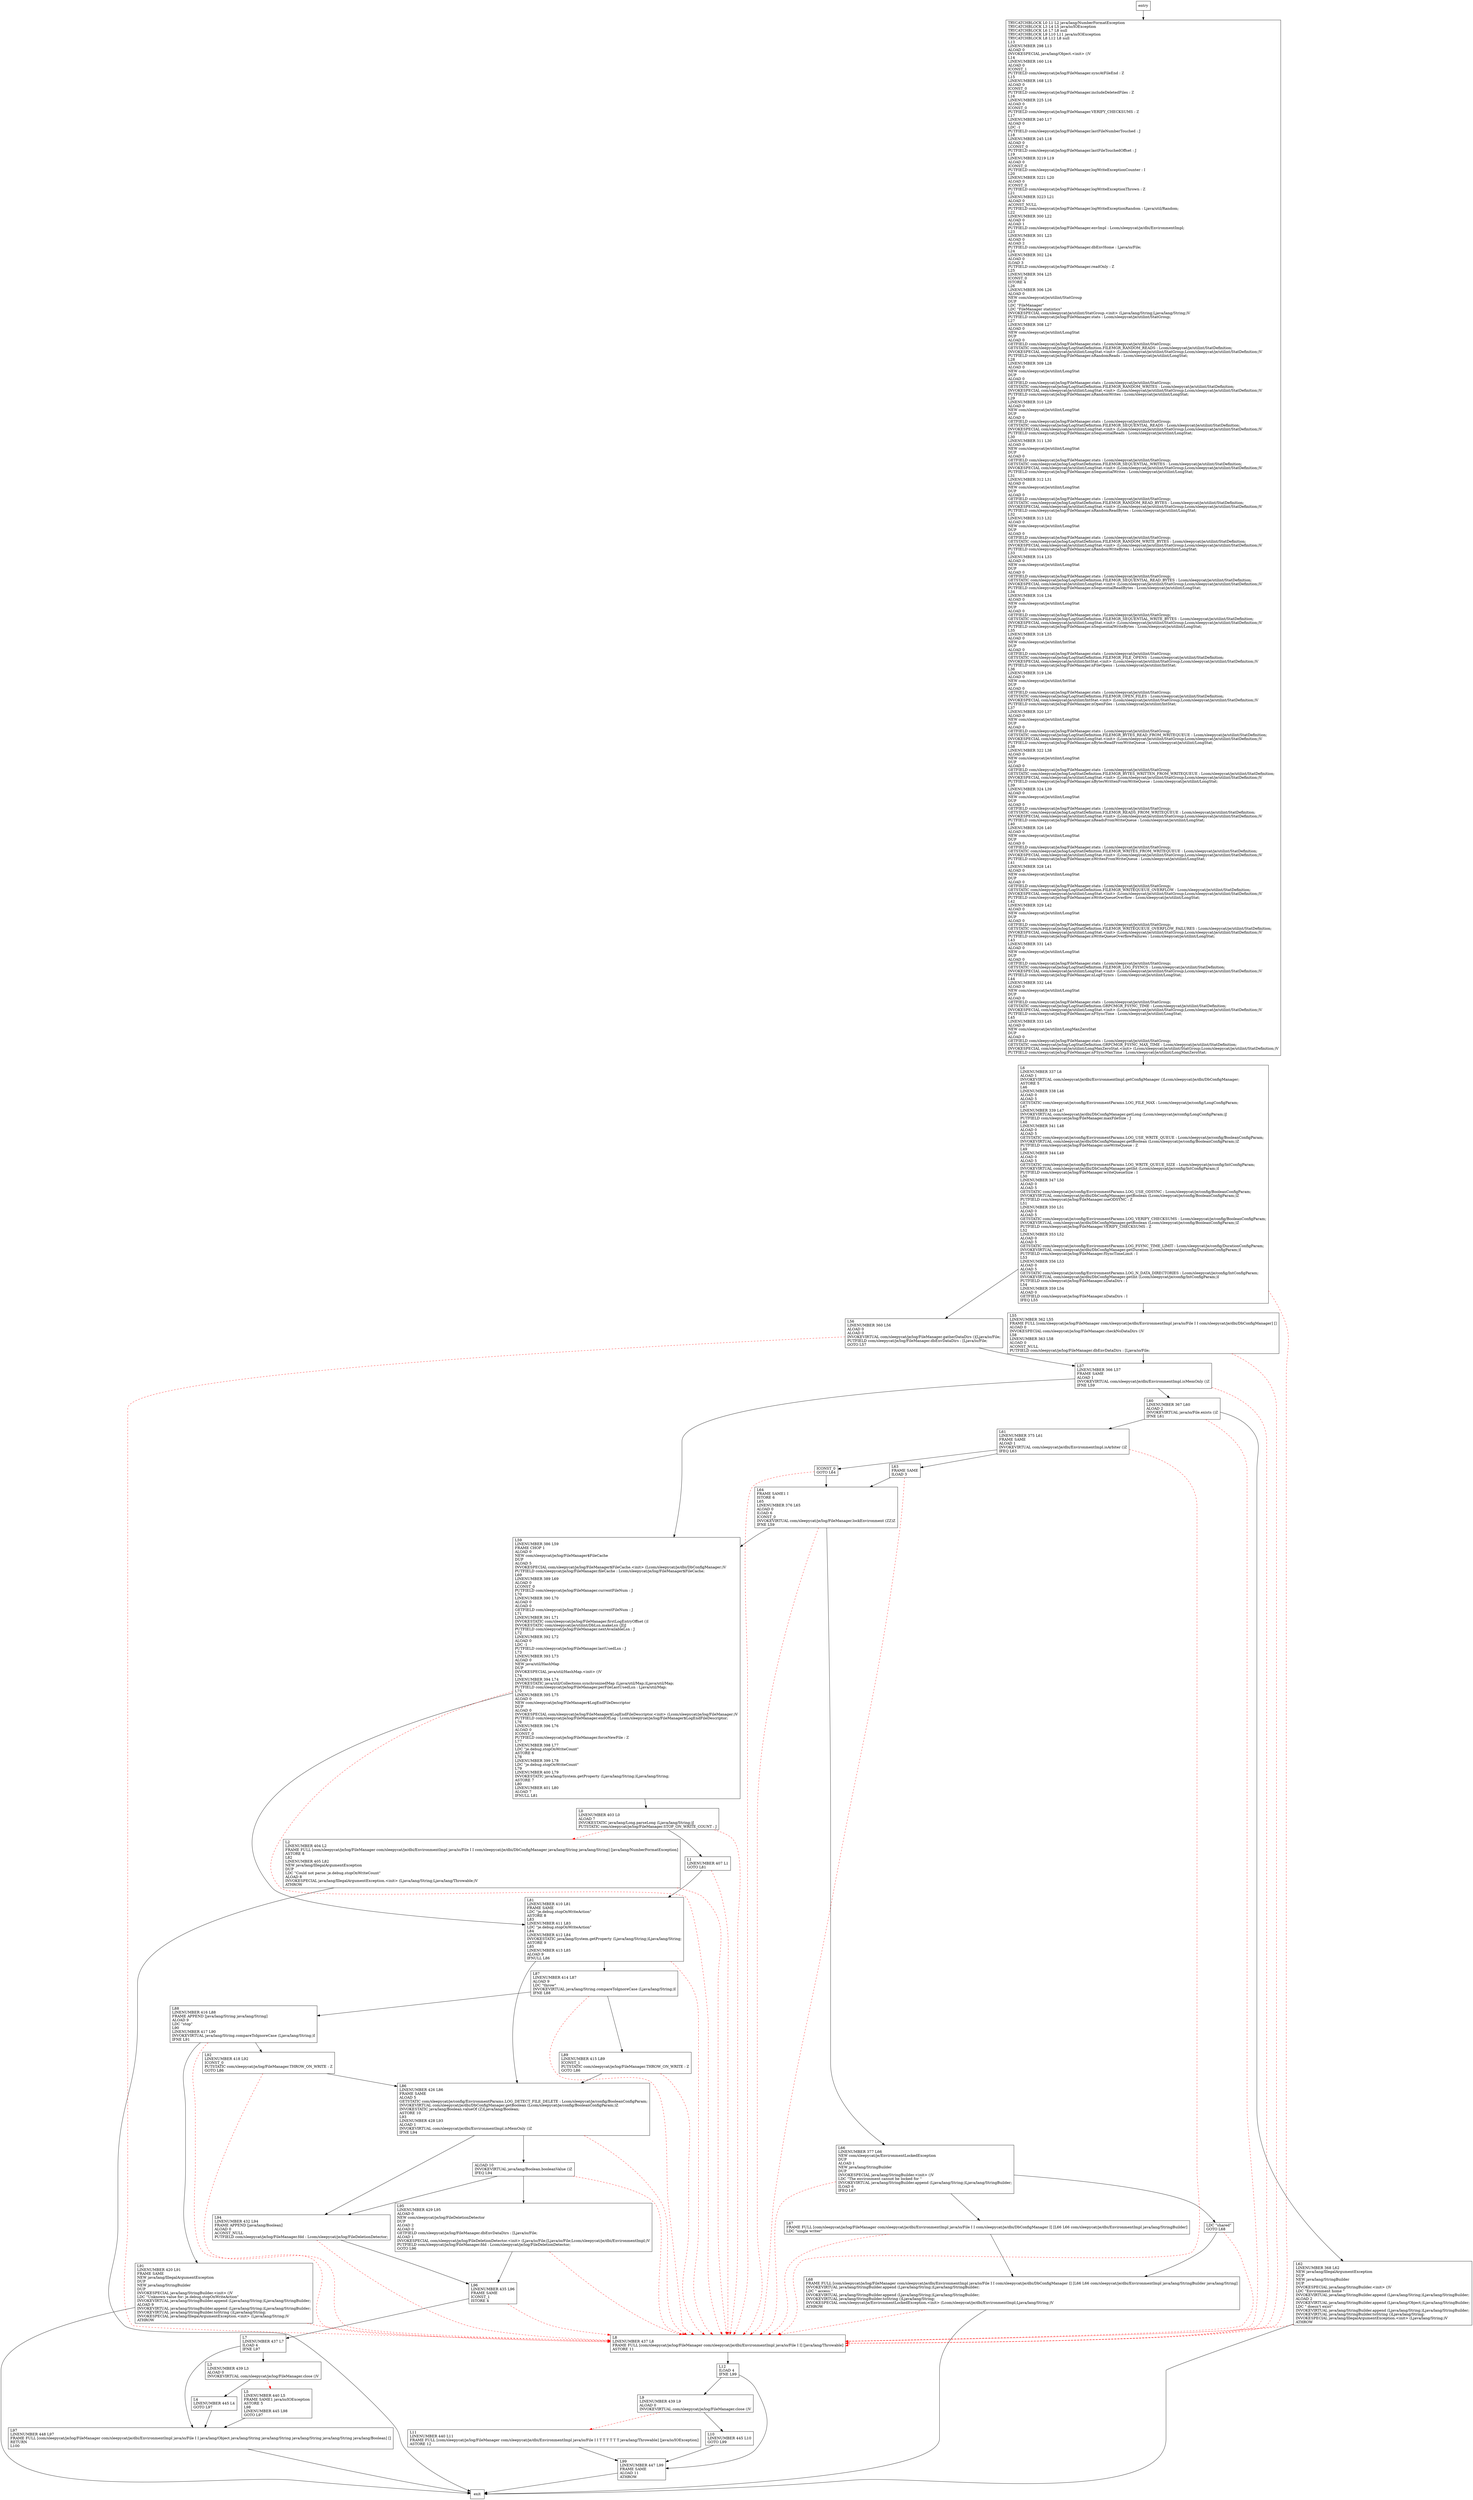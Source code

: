 digraph <init> {
node [shape=record];
1506594873 [label="L2\lLINENUMBER 404 L2\lFRAME FULL [com/sleepycat/je/log/FileManager com/sleepycat/je/dbi/EnvironmentImpl java/io/File I I com/sleepycat/je/dbi/DbConfigManager java/lang/String java/lang/String] [java/lang/NumberFormatException]\lASTORE 8\lL82\lLINENUMBER 405 L82\lNEW java/lang/IllegalArgumentException\lDUP\lLDC \"Could not parse: je.debug.stopOnWriteCount\"\lALOAD 8\lINVOKESPECIAL java/lang/IllegalArgumentException.\<init\> (Ljava/lang/String;Ljava/lang/Throwable;)V\lATHROW\l"];
1911985359 [label="L3\lLINENUMBER 439 L3\lALOAD 0\lINVOKEVIRTUAL com/sleepycat/je/log/FileManager.close ()V\l"];
1469380195 [label="L1\lLINENUMBER 407 L1\lGOTO L81\l"];
760914576 [label="L81\lLINENUMBER 410 L81\lFRAME SAME\lLDC \"je.debug.stopOnWriteAction\"\lASTORE 8\lL83\lLINENUMBER 411 L83\lLDC \"je.debug.stopOnWriteAction\"\lL84\lLINENUMBER 412 L84\lINVOKESTATIC java/lang/System.getProperty (Ljava/lang/String;)Ljava/lang/String;\lASTORE 9\lL85\lLINENUMBER 413 L85\lALOAD 9\lIFNULL L86\l"];
1912119487 [label="L87\lLINENUMBER 414 L87\lALOAD 9\lLDC \"throw\"\lINVOKEVIRTUAL java/lang/String.compareToIgnoreCase (Ljava/lang/String;)I\lIFNE L88\l"];
912763777 [label="L95\lLINENUMBER 429 L95\lALOAD 0\lNEW com/sleepycat/je/log/FileDeletionDetector\lDUP\lALOAD 2\lALOAD 0\lGETFIELD com/sleepycat/je/log/FileManager.dbEnvDataDirs : [Ljava/io/File;\lALOAD 1\lINVOKESPECIAL com/sleepycat/je/log/FileDeletionDetector.\<init\> (Ljava/io/File;[Ljava/io/File;Lcom/sleepycat/je/dbi/EnvironmentImpl;)V\lPUTFIELD com/sleepycat/je/log/FileManager.fdd : Lcom/sleepycat/je/log/FileDeletionDetector;\lGOTO L96\l"];
971091070 [label="L59\lLINENUMBER 386 L59\lFRAME CHOP 1\lALOAD 0\lNEW com/sleepycat/je/log/FileManager$FileCache\lDUP\lALOAD 5\lINVOKESPECIAL com/sleepycat/je/log/FileManager$FileCache.\<init\> (Lcom/sleepycat/je/dbi/DbConfigManager;)V\lPUTFIELD com/sleepycat/je/log/FileManager.fileCache : Lcom/sleepycat/je/log/FileManager$FileCache;\lL69\lLINENUMBER 389 L69\lALOAD 0\lLCONST_0\lPUTFIELD com/sleepycat/je/log/FileManager.currentFileNum : J\lL70\lLINENUMBER 390 L70\lALOAD 0\lALOAD 0\lGETFIELD com/sleepycat/je/log/FileManager.currentFileNum : J\lL71\lLINENUMBER 391 L71\lINVOKESTATIC com/sleepycat/je/log/FileManager.firstLogEntryOffset ()I\lINVOKESTATIC com/sleepycat/je/utilint/DbLsn.makeLsn (JI)J\lPUTFIELD com/sleepycat/je/log/FileManager.nextAvailableLsn : J\lL72\lLINENUMBER 392 L72\lALOAD 0\lLDC -1\lPUTFIELD com/sleepycat/je/log/FileManager.lastUsedLsn : J\lL73\lLINENUMBER 393 L73\lALOAD 0\lNEW java/util/HashMap\lDUP\lINVOKESPECIAL java/util/HashMap.\<init\> ()V\lL74\lLINENUMBER 394 L74\lINVOKESTATIC java/util/Collections.synchronizedMap (Ljava/util/Map;)Ljava/util/Map;\lPUTFIELD com/sleepycat/je/log/FileManager.perFileLastUsedLsn : Ljava/util/Map;\lL75\lLINENUMBER 395 L75\lALOAD 0\lNEW com/sleepycat/je/log/FileManager$LogEndFileDescriptor\lDUP\lALOAD 0\lINVOKESPECIAL com/sleepycat/je/log/FileManager$LogEndFileDescriptor.\<init\> (Lcom/sleepycat/je/log/FileManager;)V\lPUTFIELD com/sleepycat/je/log/FileManager.endOfLog : Lcom/sleepycat/je/log/FileManager$LogEndFileDescriptor;\lL76\lLINENUMBER 396 L76\lALOAD 0\lICONST_0\lPUTFIELD com/sleepycat/je/log/FileManager.forceNewFile : Z\lL77\lLINENUMBER 398 L77\lLDC \"je.debug.stopOnWriteCount\"\lASTORE 6\lL78\lLINENUMBER 399 L78\lLDC \"je.debug.stopOnWriteCount\"\lL79\lLINENUMBER 400 L79\lINVOKESTATIC java/lang/System.getProperty (Ljava/lang/String;)Ljava/lang/String;\lASTORE 7\lL80\lLINENUMBER 401 L80\lALOAD 7\lIFNULL L81\l"];
1526619522 [label="TRYCATCHBLOCK L0 L1 L2 java/lang/NumberFormatException\lTRYCATCHBLOCK L3 L4 L5 java/io/IOException\lTRYCATCHBLOCK L6 L7 L8 null\lTRYCATCHBLOCK L9 L10 L11 java/io/IOException\lTRYCATCHBLOCK L8 L12 L8 null\lL13\lLINENUMBER 298 L13\lALOAD 0\lINVOKESPECIAL java/lang/Object.\<init\> ()V\lL14\lLINENUMBER 160 L14\lALOAD 0\lICONST_1\lPUTFIELD com/sleepycat/je/log/FileManager.syncAtFileEnd : Z\lL15\lLINENUMBER 168 L15\lALOAD 0\lICONST_0\lPUTFIELD com/sleepycat/je/log/FileManager.includeDeletedFiles : Z\lL16\lLINENUMBER 225 L16\lALOAD 0\lICONST_0\lPUTFIELD com/sleepycat/je/log/FileManager.VERIFY_CHECKSUMS : Z\lL17\lLINENUMBER 240 L17\lALOAD 0\lLDC -1\lPUTFIELD com/sleepycat/je/log/FileManager.lastFileNumberTouched : J\lL18\lLINENUMBER 245 L18\lALOAD 0\lLCONST_0\lPUTFIELD com/sleepycat/je/log/FileManager.lastFileTouchedOffset : J\lL19\lLINENUMBER 3219 L19\lALOAD 0\lICONST_0\lPUTFIELD com/sleepycat/je/log/FileManager.logWriteExceptionCounter : I\lL20\lLINENUMBER 3221 L20\lALOAD 0\lICONST_0\lPUTFIELD com/sleepycat/je/log/FileManager.logWriteExceptionThrown : Z\lL21\lLINENUMBER 3223 L21\lALOAD 0\lACONST_NULL\lPUTFIELD com/sleepycat/je/log/FileManager.logWriteExceptionRandom : Ljava/util/Random;\lL22\lLINENUMBER 300 L22\lALOAD 0\lALOAD 1\lPUTFIELD com/sleepycat/je/log/FileManager.envImpl : Lcom/sleepycat/je/dbi/EnvironmentImpl;\lL23\lLINENUMBER 301 L23\lALOAD 0\lALOAD 2\lPUTFIELD com/sleepycat/je/log/FileManager.dbEnvHome : Ljava/io/File;\lL24\lLINENUMBER 302 L24\lALOAD 0\lILOAD 3\lPUTFIELD com/sleepycat/je/log/FileManager.readOnly : Z\lL25\lLINENUMBER 304 L25\lICONST_0\lISTORE 4\lL26\lLINENUMBER 306 L26\lALOAD 0\lNEW com/sleepycat/je/utilint/StatGroup\lDUP\lLDC \"FileManager\"\lLDC \"FileManager statistics\"\lINVOKESPECIAL com/sleepycat/je/utilint/StatGroup.\<init\> (Ljava/lang/String;Ljava/lang/String;)V\lPUTFIELD com/sleepycat/je/log/FileManager.stats : Lcom/sleepycat/je/utilint/StatGroup;\lL27\lLINENUMBER 308 L27\lALOAD 0\lNEW com/sleepycat/je/utilint/LongStat\lDUP\lALOAD 0\lGETFIELD com/sleepycat/je/log/FileManager.stats : Lcom/sleepycat/je/utilint/StatGroup;\lGETSTATIC com/sleepycat/je/log/LogStatDefinition.FILEMGR_RANDOM_READS : Lcom/sleepycat/je/utilint/StatDefinition;\lINVOKESPECIAL com/sleepycat/je/utilint/LongStat.\<init\> (Lcom/sleepycat/je/utilint/StatGroup;Lcom/sleepycat/je/utilint/StatDefinition;)V\lPUTFIELD com/sleepycat/je/log/FileManager.nRandomReads : Lcom/sleepycat/je/utilint/LongStat;\lL28\lLINENUMBER 309 L28\lALOAD 0\lNEW com/sleepycat/je/utilint/LongStat\lDUP\lALOAD 0\lGETFIELD com/sleepycat/je/log/FileManager.stats : Lcom/sleepycat/je/utilint/StatGroup;\lGETSTATIC com/sleepycat/je/log/LogStatDefinition.FILEMGR_RANDOM_WRITES : Lcom/sleepycat/je/utilint/StatDefinition;\lINVOKESPECIAL com/sleepycat/je/utilint/LongStat.\<init\> (Lcom/sleepycat/je/utilint/StatGroup;Lcom/sleepycat/je/utilint/StatDefinition;)V\lPUTFIELD com/sleepycat/je/log/FileManager.nRandomWrites : Lcom/sleepycat/je/utilint/LongStat;\lL29\lLINENUMBER 310 L29\lALOAD 0\lNEW com/sleepycat/je/utilint/LongStat\lDUP\lALOAD 0\lGETFIELD com/sleepycat/je/log/FileManager.stats : Lcom/sleepycat/je/utilint/StatGroup;\lGETSTATIC com/sleepycat/je/log/LogStatDefinition.FILEMGR_SEQUENTIAL_READS : Lcom/sleepycat/je/utilint/StatDefinition;\lINVOKESPECIAL com/sleepycat/je/utilint/LongStat.\<init\> (Lcom/sleepycat/je/utilint/StatGroup;Lcom/sleepycat/je/utilint/StatDefinition;)V\lPUTFIELD com/sleepycat/je/log/FileManager.nSequentialReads : Lcom/sleepycat/je/utilint/LongStat;\lL30\lLINENUMBER 311 L30\lALOAD 0\lNEW com/sleepycat/je/utilint/LongStat\lDUP\lALOAD 0\lGETFIELD com/sleepycat/je/log/FileManager.stats : Lcom/sleepycat/je/utilint/StatGroup;\lGETSTATIC com/sleepycat/je/log/LogStatDefinition.FILEMGR_SEQUENTIAL_WRITES : Lcom/sleepycat/je/utilint/StatDefinition;\lINVOKESPECIAL com/sleepycat/je/utilint/LongStat.\<init\> (Lcom/sleepycat/je/utilint/StatGroup;Lcom/sleepycat/je/utilint/StatDefinition;)V\lPUTFIELD com/sleepycat/je/log/FileManager.nSequentialWrites : Lcom/sleepycat/je/utilint/LongStat;\lL31\lLINENUMBER 312 L31\lALOAD 0\lNEW com/sleepycat/je/utilint/LongStat\lDUP\lALOAD 0\lGETFIELD com/sleepycat/je/log/FileManager.stats : Lcom/sleepycat/je/utilint/StatGroup;\lGETSTATIC com/sleepycat/je/log/LogStatDefinition.FILEMGR_RANDOM_READ_BYTES : Lcom/sleepycat/je/utilint/StatDefinition;\lINVOKESPECIAL com/sleepycat/je/utilint/LongStat.\<init\> (Lcom/sleepycat/je/utilint/StatGroup;Lcom/sleepycat/je/utilint/StatDefinition;)V\lPUTFIELD com/sleepycat/je/log/FileManager.nRandomReadBytes : Lcom/sleepycat/je/utilint/LongStat;\lL32\lLINENUMBER 313 L32\lALOAD 0\lNEW com/sleepycat/je/utilint/LongStat\lDUP\lALOAD 0\lGETFIELD com/sleepycat/je/log/FileManager.stats : Lcom/sleepycat/je/utilint/StatGroup;\lGETSTATIC com/sleepycat/je/log/LogStatDefinition.FILEMGR_RANDOM_WRITE_BYTES : Lcom/sleepycat/je/utilint/StatDefinition;\lINVOKESPECIAL com/sleepycat/je/utilint/LongStat.\<init\> (Lcom/sleepycat/je/utilint/StatGroup;Lcom/sleepycat/je/utilint/StatDefinition;)V\lPUTFIELD com/sleepycat/je/log/FileManager.nRandomWriteBytes : Lcom/sleepycat/je/utilint/LongStat;\lL33\lLINENUMBER 314 L33\lALOAD 0\lNEW com/sleepycat/je/utilint/LongStat\lDUP\lALOAD 0\lGETFIELD com/sleepycat/je/log/FileManager.stats : Lcom/sleepycat/je/utilint/StatGroup;\lGETSTATIC com/sleepycat/je/log/LogStatDefinition.FILEMGR_SEQUENTIAL_READ_BYTES : Lcom/sleepycat/je/utilint/StatDefinition;\lINVOKESPECIAL com/sleepycat/je/utilint/LongStat.\<init\> (Lcom/sleepycat/je/utilint/StatGroup;Lcom/sleepycat/je/utilint/StatDefinition;)V\lPUTFIELD com/sleepycat/je/log/FileManager.nSequentialReadBytes : Lcom/sleepycat/je/utilint/LongStat;\lL34\lLINENUMBER 316 L34\lALOAD 0\lNEW com/sleepycat/je/utilint/LongStat\lDUP\lALOAD 0\lGETFIELD com/sleepycat/je/log/FileManager.stats : Lcom/sleepycat/je/utilint/StatGroup;\lGETSTATIC com/sleepycat/je/log/LogStatDefinition.FILEMGR_SEQUENTIAL_WRITE_BYTES : Lcom/sleepycat/je/utilint/StatDefinition;\lINVOKESPECIAL com/sleepycat/je/utilint/LongStat.\<init\> (Lcom/sleepycat/je/utilint/StatGroup;Lcom/sleepycat/je/utilint/StatDefinition;)V\lPUTFIELD com/sleepycat/je/log/FileManager.nSequentialWriteBytes : Lcom/sleepycat/je/utilint/LongStat;\lL35\lLINENUMBER 318 L35\lALOAD 0\lNEW com/sleepycat/je/utilint/IntStat\lDUP\lALOAD 0\lGETFIELD com/sleepycat/je/log/FileManager.stats : Lcom/sleepycat/je/utilint/StatGroup;\lGETSTATIC com/sleepycat/je/log/LogStatDefinition.FILEMGR_FILE_OPENS : Lcom/sleepycat/je/utilint/StatDefinition;\lINVOKESPECIAL com/sleepycat/je/utilint/IntStat.\<init\> (Lcom/sleepycat/je/utilint/StatGroup;Lcom/sleepycat/je/utilint/StatDefinition;)V\lPUTFIELD com/sleepycat/je/log/FileManager.nFileOpens : Lcom/sleepycat/je/utilint/IntStat;\lL36\lLINENUMBER 319 L36\lALOAD 0\lNEW com/sleepycat/je/utilint/IntStat\lDUP\lALOAD 0\lGETFIELD com/sleepycat/je/log/FileManager.stats : Lcom/sleepycat/je/utilint/StatGroup;\lGETSTATIC com/sleepycat/je/log/LogStatDefinition.FILEMGR_OPEN_FILES : Lcom/sleepycat/je/utilint/StatDefinition;\lINVOKESPECIAL com/sleepycat/je/utilint/IntStat.\<init\> (Lcom/sleepycat/je/utilint/StatGroup;Lcom/sleepycat/je/utilint/StatDefinition;)V\lPUTFIELD com/sleepycat/je/log/FileManager.nOpenFiles : Lcom/sleepycat/je/utilint/IntStat;\lL37\lLINENUMBER 320 L37\lALOAD 0\lNEW com/sleepycat/je/utilint/LongStat\lDUP\lALOAD 0\lGETFIELD com/sleepycat/je/log/FileManager.stats : Lcom/sleepycat/je/utilint/StatGroup;\lGETSTATIC com/sleepycat/je/log/LogStatDefinition.FILEMGR_BYTES_READ_FROM_WRITEQUEUE : Lcom/sleepycat/je/utilint/StatDefinition;\lINVOKESPECIAL com/sleepycat/je/utilint/LongStat.\<init\> (Lcom/sleepycat/je/utilint/StatGroup;Lcom/sleepycat/je/utilint/StatDefinition;)V\lPUTFIELD com/sleepycat/je/log/FileManager.nBytesReadFromWriteQueue : Lcom/sleepycat/je/utilint/LongStat;\lL38\lLINENUMBER 322 L38\lALOAD 0\lNEW com/sleepycat/je/utilint/LongStat\lDUP\lALOAD 0\lGETFIELD com/sleepycat/je/log/FileManager.stats : Lcom/sleepycat/je/utilint/StatGroup;\lGETSTATIC com/sleepycat/je/log/LogStatDefinition.FILEMGR_BYTES_WRITTEN_FROM_WRITEQUEUE : Lcom/sleepycat/je/utilint/StatDefinition;\lINVOKESPECIAL com/sleepycat/je/utilint/LongStat.\<init\> (Lcom/sleepycat/je/utilint/StatGroup;Lcom/sleepycat/je/utilint/StatDefinition;)V\lPUTFIELD com/sleepycat/je/log/FileManager.nBytesWrittenFromWriteQueue : Lcom/sleepycat/je/utilint/LongStat;\lL39\lLINENUMBER 324 L39\lALOAD 0\lNEW com/sleepycat/je/utilint/LongStat\lDUP\lALOAD 0\lGETFIELD com/sleepycat/je/log/FileManager.stats : Lcom/sleepycat/je/utilint/StatGroup;\lGETSTATIC com/sleepycat/je/log/LogStatDefinition.FILEMGR_READS_FROM_WRITEQUEUE : Lcom/sleepycat/je/utilint/StatDefinition;\lINVOKESPECIAL com/sleepycat/je/utilint/LongStat.\<init\> (Lcom/sleepycat/je/utilint/StatGroup;Lcom/sleepycat/je/utilint/StatDefinition;)V\lPUTFIELD com/sleepycat/je/log/FileManager.nReadsFromWriteQueue : Lcom/sleepycat/je/utilint/LongStat;\lL40\lLINENUMBER 326 L40\lALOAD 0\lNEW com/sleepycat/je/utilint/LongStat\lDUP\lALOAD 0\lGETFIELD com/sleepycat/je/log/FileManager.stats : Lcom/sleepycat/je/utilint/StatGroup;\lGETSTATIC com/sleepycat/je/log/LogStatDefinition.FILEMGR_WRITES_FROM_WRITEQUEUE : Lcom/sleepycat/je/utilint/StatDefinition;\lINVOKESPECIAL com/sleepycat/je/utilint/LongStat.\<init\> (Lcom/sleepycat/je/utilint/StatGroup;Lcom/sleepycat/je/utilint/StatDefinition;)V\lPUTFIELD com/sleepycat/je/log/FileManager.nWritesFromWriteQueue : Lcom/sleepycat/je/utilint/LongStat;\lL41\lLINENUMBER 328 L41\lALOAD 0\lNEW com/sleepycat/je/utilint/LongStat\lDUP\lALOAD 0\lGETFIELD com/sleepycat/je/log/FileManager.stats : Lcom/sleepycat/je/utilint/StatGroup;\lGETSTATIC com/sleepycat/je/log/LogStatDefinition.FILEMGR_WRITEQUEUE_OVERFLOW : Lcom/sleepycat/je/utilint/StatDefinition;\lINVOKESPECIAL com/sleepycat/je/utilint/LongStat.\<init\> (Lcom/sleepycat/je/utilint/StatGroup;Lcom/sleepycat/je/utilint/StatDefinition;)V\lPUTFIELD com/sleepycat/je/log/FileManager.nWriteQueueOverflow : Lcom/sleepycat/je/utilint/LongStat;\lL42\lLINENUMBER 329 L42\lALOAD 0\lNEW com/sleepycat/je/utilint/LongStat\lDUP\lALOAD 0\lGETFIELD com/sleepycat/je/log/FileManager.stats : Lcom/sleepycat/je/utilint/StatGroup;\lGETSTATIC com/sleepycat/je/log/LogStatDefinition.FILEMGR_WRITEQUEUE_OVERFLOW_FAILURES : Lcom/sleepycat/je/utilint/StatDefinition;\lINVOKESPECIAL com/sleepycat/je/utilint/LongStat.\<init\> (Lcom/sleepycat/je/utilint/StatGroup;Lcom/sleepycat/je/utilint/StatDefinition;)V\lPUTFIELD com/sleepycat/je/log/FileManager.nWriteQueueOverflowFailures : Lcom/sleepycat/je/utilint/LongStat;\lL43\lLINENUMBER 331 L43\lALOAD 0\lNEW com/sleepycat/je/utilint/LongStat\lDUP\lALOAD 0\lGETFIELD com/sleepycat/je/log/FileManager.stats : Lcom/sleepycat/je/utilint/StatGroup;\lGETSTATIC com/sleepycat/je/log/LogStatDefinition.FILEMGR_LOG_FSYNCS : Lcom/sleepycat/je/utilint/StatDefinition;\lINVOKESPECIAL com/sleepycat/je/utilint/LongStat.\<init\> (Lcom/sleepycat/je/utilint/StatGroup;Lcom/sleepycat/je/utilint/StatDefinition;)V\lPUTFIELD com/sleepycat/je/log/FileManager.nLogFSyncs : Lcom/sleepycat/je/utilint/LongStat;\lL44\lLINENUMBER 332 L44\lALOAD 0\lNEW com/sleepycat/je/utilint/LongStat\lDUP\lALOAD 0\lGETFIELD com/sleepycat/je/log/FileManager.stats : Lcom/sleepycat/je/utilint/StatGroup;\lGETSTATIC com/sleepycat/je/log/LogStatDefinition.GRPCMGR_FSYNC_TIME : Lcom/sleepycat/je/utilint/StatDefinition;\lINVOKESPECIAL com/sleepycat/je/utilint/LongStat.\<init\> (Lcom/sleepycat/je/utilint/StatGroup;Lcom/sleepycat/je/utilint/StatDefinition;)V\lPUTFIELD com/sleepycat/je/log/FileManager.nFSyncTime : Lcom/sleepycat/je/utilint/LongStat;\lL45\lLINENUMBER 333 L45\lALOAD 0\lNEW com/sleepycat/je/utilint/LongMaxZeroStat\lDUP\lALOAD 0\lGETFIELD com/sleepycat/je/log/FileManager.stats : Lcom/sleepycat/je/utilint/StatGroup;\lGETSTATIC com/sleepycat/je/log/LogStatDefinition.GRPCMGR_FSYNC_MAX_TIME : Lcom/sleepycat/je/utilint/StatDefinition;\lINVOKESPECIAL com/sleepycat/je/utilint/LongMaxZeroStat.\<init\> (Lcom/sleepycat/je/utilint/StatGroup;Lcom/sleepycat/je/utilint/StatDefinition;)V\lPUTFIELD com/sleepycat/je/log/FileManager.nFSyncMaxTime : Lcom/sleepycat/je/utilint/LongMaxZeroStat;\l"];
559435962 [label="L88\lLINENUMBER 416 L88\lFRAME APPEND [java/lang/String java/lang/String]\lALOAD 9\lLDC \"stop\"\lL90\lLINENUMBER 417 L90\lINVOKEVIRTUAL java/lang/String.compareToIgnoreCase (Ljava/lang/String;)I\lIFNE L91\l"];
41199136 [label="L10\lLINENUMBER 445 L10\lGOTO L99\l"];
1649541842 [label="L11\lLINENUMBER 440 L11\lFRAME FULL [com/sleepycat/je/log/FileManager com/sleepycat/je/dbi/EnvironmentImpl java/io/File I I T T T T T T java/lang/Throwable] [java/io/IOException]\lASTORE 12\l"];
1524949727 [label="L56\lLINENUMBER 360 L56\lALOAD 0\lALOAD 0\lINVOKEVIRTUAL com/sleepycat/je/log/FileManager.gatherDataDirs ()[Ljava/io/File;\lPUTFIELD com/sleepycat/je/log/FileManager.dbEnvDataDirs : [Ljava/io/File;\lGOTO L57\l"];
1183889852 [label="L67\lFRAME FULL [com/sleepycat/je/log/FileManager com/sleepycat/je/dbi/EnvironmentImpl java/io/File I I com/sleepycat/je/dbi/DbConfigManager I] [L66 L66 com/sleepycat/je/dbi/EnvironmentImpl java/lang/StringBuilder]\lLDC \"single writer\"\l"];
1495335336 [label="ALOAD 10\lINVOKEVIRTUAL java/lang/Boolean.booleanValue ()Z\lIFEQ L94\l"];
263246837 [label="L57\lLINENUMBER 366 L57\lFRAME SAME\lALOAD 1\lINVOKEVIRTUAL com/sleepycat/je/dbi/EnvironmentImpl.isMemOnly ()Z\lIFNE L59\l"];
2144579291 [label="L63\lFRAME SAME\lILOAD 3\l"];
2103215476 [label="L62\lLINENUMBER 368 L62\lNEW java/lang/IllegalArgumentException\lDUP\lNEW java/lang/StringBuilder\lDUP\lINVOKESPECIAL java/lang/StringBuilder.\<init\> ()V\lLDC \"Environment home \"\lINVOKEVIRTUAL java/lang/StringBuilder.append (Ljava/lang/String;)Ljava/lang/StringBuilder;\lALOAD 2\lINVOKEVIRTUAL java/lang/StringBuilder.append (Ljava/lang/Object;)Ljava/lang/StringBuilder;\lLDC \" doesn't exist\"\lINVOKEVIRTUAL java/lang/StringBuilder.append (Ljava/lang/String;)Ljava/lang/StringBuilder;\lINVOKEVIRTUAL java/lang/StringBuilder.toString ()Ljava/lang/String;\lINVOKESPECIAL java/lang/IllegalArgumentException.\<init\> (Ljava/lang/String;)V\lATHROW\l"];
1146389070 [label="L7\lLINENUMBER 437 L7\lILOAD 4\lIFNE L97\l"];
1156467750 [label="L60\lLINENUMBER 367 L60\lALOAD 2\lINVOKEVIRTUAL java/io/File.exists ()Z\lIFNE L61\l"];
428226322 [label="L68\lFRAME FULL [com/sleepycat/je/log/FileManager com/sleepycat/je/dbi/EnvironmentImpl java/io/File I I com/sleepycat/je/dbi/DbConfigManager I] [L66 L66 com/sleepycat/je/dbi/EnvironmentImpl java/lang/StringBuilder java/lang/String]\lINVOKEVIRTUAL java/lang/StringBuilder.append (Ljava/lang/String;)Ljava/lang/StringBuilder;\lLDC \" access.\"\lINVOKEVIRTUAL java/lang/StringBuilder.append (Ljava/lang/String;)Ljava/lang/StringBuilder;\lINVOKEVIRTUAL java/lang/StringBuilder.toString ()Ljava/lang/String;\lINVOKESPECIAL com/sleepycat/je/EnvironmentLockedException.\<init\> (Lcom/sleepycat/je/dbi/EnvironmentImpl;Ljava/lang/String;)V\lATHROW\l"];
837065272 [label="L99\lLINENUMBER 447 L99\lFRAME SAME\lALOAD 11\lATHROW\l"];
1576027939 [label="L64\lFRAME SAME1 I\lISTORE 6\lL65\lLINENUMBER 376 L65\lALOAD 0\lILOAD 6\lICONST_0\lINVOKEVIRTUAL com/sleepycat/je/log/FileManager.lockEnvironment (ZZ)Z\lIFNE L59\l"];
1508783925 [label="L89\lLINENUMBER 415 L89\lICONST_1\lPUTSTATIC com/sleepycat/je/log/FileManager.THROW_ON_WRITE : Z\lGOTO L86\l"];
751627070 [label="L12\lILOAD 4\lIFNE L99\l"];
181375546 [label="L9\lLINENUMBER 439 L9\lALOAD 0\lINVOKEVIRTUAL com/sleepycat/je/log/FileManager.close ()V\l"];
648617989 [label="L91\lLINENUMBER 420 L91\lFRAME SAME\lNEW java/lang/IllegalArgumentException\lDUP\lNEW java/lang/StringBuilder\lDUP\lINVOKESPECIAL java/lang/StringBuilder.\<init\> ()V\lLDC \"Unknown value for: je.debug.stopOnWriteAction\"\lINVOKEVIRTUAL java/lang/StringBuilder.append (Ljava/lang/String;)Ljava/lang/StringBuilder;\lALOAD 9\lINVOKEVIRTUAL java/lang/StringBuilder.append (Ljava/lang/String;)Ljava/lang/StringBuilder;\lINVOKEVIRTUAL java/lang/StringBuilder.toString ()Ljava/lang/String;\lINVOKESPECIAL java/lang/IllegalArgumentException.\<init\> (Ljava/lang/String;)V\lATHROW\l"];
1051950258 [label="L5\lLINENUMBER 440 L5\lFRAME SAME1 java/io/IOException\lASTORE 5\lL98\lLINENUMBER 445 L98\lGOTO L97\l"];
1323613411 [label="L4\lLINENUMBER 445 L4\lGOTO L97\l"];
2105940485 [label="L55\lLINENUMBER 362 L55\lFRAME FULL [com/sleepycat/je/log/FileManager com/sleepycat/je/dbi/EnvironmentImpl java/io/File I I com/sleepycat/je/dbi/DbConfigManager] []\lALOAD 0\lINVOKESPECIAL com/sleepycat/je/log/FileManager.checkNoDataDirs ()V\lL58\lLINENUMBER 363 L58\lALOAD 0\lACONST_NULL\lPUTFIELD com/sleepycat/je/log/FileManager.dbEnvDataDirs : [Ljava/io/File;\l"];
983522241 [label="L94\lLINENUMBER 432 L94\lFRAME APPEND [java/lang/Boolean]\lALOAD 0\lACONST_NULL\lPUTFIELD com/sleepycat/je/log/FileManager.fdd : Lcom/sleepycat/je/log/FileDeletionDetector;\l"];
538508627 [label="L96\lLINENUMBER 435 L96\lFRAME SAME\lICONST_1\lISTORE 4\l"];
1273330053 [label="ICONST_0\lGOTO L64\l"];
21048901 [label="L6\lLINENUMBER 337 L6\lALOAD 1\lINVOKEVIRTUAL com/sleepycat/je/dbi/EnvironmentImpl.getConfigManager ()Lcom/sleepycat/je/dbi/DbConfigManager;\lASTORE 5\lL46\lLINENUMBER 338 L46\lALOAD 0\lALOAD 5\lGETSTATIC com/sleepycat/je/config/EnvironmentParams.LOG_FILE_MAX : Lcom/sleepycat/je/config/LongConfigParam;\lL47\lLINENUMBER 339 L47\lINVOKEVIRTUAL com/sleepycat/je/dbi/DbConfigManager.getLong (Lcom/sleepycat/je/config/LongConfigParam;)J\lPUTFIELD com/sleepycat/je/log/FileManager.maxFileSize : J\lL48\lLINENUMBER 341 L48\lALOAD 0\lALOAD 5\lGETSTATIC com/sleepycat/je/config/EnvironmentParams.LOG_USE_WRITE_QUEUE : Lcom/sleepycat/je/config/BooleanConfigParam;\lINVOKEVIRTUAL com/sleepycat/je/dbi/DbConfigManager.getBoolean (Lcom/sleepycat/je/config/BooleanConfigParam;)Z\lPUTFIELD com/sleepycat/je/log/FileManager.useWriteQueue : Z\lL49\lLINENUMBER 344 L49\lALOAD 0\lALOAD 5\lGETSTATIC com/sleepycat/je/config/EnvironmentParams.LOG_WRITE_QUEUE_SIZE : Lcom/sleepycat/je/config/IntConfigParam;\lINVOKEVIRTUAL com/sleepycat/je/dbi/DbConfigManager.getInt (Lcom/sleepycat/je/config/IntConfigParam;)I\lPUTFIELD com/sleepycat/je/log/FileManager.writeQueueSize : I\lL50\lLINENUMBER 347 L50\lALOAD 0\lALOAD 5\lGETSTATIC com/sleepycat/je/config/EnvironmentParams.LOG_USE_ODSYNC : Lcom/sleepycat/je/config/BooleanConfigParam;\lINVOKEVIRTUAL com/sleepycat/je/dbi/DbConfigManager.getBoolean (Lcom/sleepycat/je/config/BooleanConfigParam;)Z\lPUTFIELD com/sleepycat/je/log/FileManager.useODSYNC : Z\lL51\lLINENUMBER 350 L51\lALOAD 0\lALOAD 5\lGETSTATIC com/sleepycat/je/config/EnvironmentParams.LOG_VERIFY_CHECKSUMS : Lcom/sleepycat/je/config/BooleanConfigParam;\lINVOKEVIRTUAL com/sleepycat/je/dbi/DbConfigManager.getBoolean (Lcom/sleepycat/je/config/BooleanConfigParam;)Z\lPUTFIELD com/sleepycat/je/log/FileManager.VERIFY_CHECKSUMS : Z\lL52\lLINENUMBER 353 L52\lALOAD 0\lALOAD 5\lGETSTATIC com/sleepycat/je/config/EnvironmentParams.LOG_FSYNC_TIME_LIMIT : Lcom/sleepycat/je/config/DurationConfigParam;\lINVOKEVIRTUAL com/sleepycat/je/dbi/DbConfigManager.getDuration (Lcom/sleepycat/je/config/DurationConfigParam;)I\lPUTFIELD com/sleepycat/je/log/FileManager.fSyncTimeLimit : I\lL53\lLINENUMBER 356 L53\lALOAD 0\lALOAD 5\lGETSTATIC com/sleepycat/je/config/EnvironmentParams.LOG_N_DATA_DIRECTORIES : Lcom/sleepycat/je/config/IntConfigParam;\lINVOKEVIRTUAL com/sleepycat/je/dbi/DbConfigManager.getInt (Lcom/sleepycat/je/config/IntConfigParam;)I\lPUTFIELD com/sleepycat/je/log/FileManager.nDataDirs : I\lL54\lLINENUMBER 359 L54\lALOAD 0\lGETFIELD com/sleepycat/je/log/FileManager.nDataDirs : I\lIFEQ L55\l"];
825349001 [label="L0\lLINENUMBER 403 L0\lALOAD 7\lINVOKESTATIC java/lang/Long.parseLong (Ljava/lang/String;)J\lPUTSTATIC com/sleepycat/je/log/FileManager.STOP_ON_WRITE_COUNT : J\l"];
853975558 [label="L86\lLINENUMBER 426 L86\lFRAME SAME\lALOAD 5\lGETSTATIC com/sleepycat/je/config/EnvironmentParams.LOG_DETECT_FILE_DELETE : Lcom/sleepycat/je/config/BooleanConfigParam;\lINVOKEVIRTUAL com/sleepycat/je/dbi/DbConfigManager.getBoolean (Lcom/sleepycat/je/config/BooleanConfigParam;)Z\lINVOKESTATIC java/lang/Boolean.valueOf (Z)Ljava/lang/Boolean;\lASTORE 10\lL93\lLINENUMBER 428 L93\lALOAD 1\lINVOKEVIRTUAL com/sleepycat/je/dbi/EnvironmentImpl.isMemOnly ()Z\lIFNE L94\l"];
1620704194 [label="L97\lLINENUMBER 448 L97\lFRAME FULL [com/sleepycat/je/log/FileManager com/sleepycat/je/dbi/EnvironmentImpl java/io/File I I java/lang/Object java/lang/String java/lang/String java/lang/String java/lang/String java/lang/Boolean] []\lRETURN\lL100\l"];
1142824652 [label="L66\lLINENUMBER 377 L66\lNEW com/sleepycat/je/EnvironmentLockedException\lDUP\lALOAD 1\lNEW java/lang/StringBuilder\lDUP\lINVOKESPECIAL java/lang/StringBuilder.\<init\> ()V\lLDC \"The environment cannot be locked for \"\lINVOKEVIRTUAL java/lang/StringBuilder.append (Ljava/lang/String;)Ljava/lang/StringBuilder;\lILOAD 6\lIFEQ L67\l"];
316707127 [label="L92\lLINENUMBER 418 L92\lICONST_0\lPUTSTATIC com/sleepycat/je/log/FileManager.THROW_ON_WRITE : Z\lGOTO L86\l"];
609713819 [label="LDC \"shared\"\lGOTO L68\l"];
792477059 [label="L8\lLINENUMBER 437 L8\lFRAME FULL [com/sleepycat/je/log/FileManager com/sleepycat/je/dbi/EnvironmentImpl java/io/File I I] [java/lang/Throwable]\lASTORE 11\l"];
1954209653 [label="L61\lLINENUMBER 375 L61\lFRAME SAME\lALOAD 1\lINVOKEVIRTUAL com/sleepycat/je/dbi/EnvironmentImpl.isArbiter ()Z\lIFEQ L63\l"];
entry;
exit;
1506594873 -> exit
1506594873 -> 792477059 [style=dashed, color=red]
1911985359 -> 1051950258 [style=dashed, color=red]
1911985359 -> 1323613411
1469380195 -> 760914576
1469380195 -> 792477059 [style=dashed, color=red]
760914576 -> 1912119487
760914576 -> 792477059 [style=dashed, color=red]
760914576 -> 853975558
1912119487 -> 1508783925
1912119487 -> 559435962
1912119487 -> 792477059 [style=dashed, color=red]
912763777 -> 538508627
912763777 -> 792477059 [style=dashed, color=red]
971091070 -> 760914576
971091070 -> 792477059 [style=dashed, color=red]
971091070 -> 825349001
1526619522 -> 21048901
559435962 -> 648617989
559435962 -> 316707127
559435962 -> 792477059 [style=dashed, color=red]
41199136 -> 837065272
1649541842 -> 837065272
1524949727 -> 263246837
1524949727 -> 792477059 [style=dashed, color=red]
1183889852 -> 792477059 [style=dashed, color=red]
1183889852 -> 428226322
1495335336 -> 912763777
1495335336 -> 983522241
1495335336 -> 792477059 [style=dashed, color=red]
263246837 -> 971091070
263246837 -> 1156467750
263246837 -> 792477059 [style=dashed, color=red]
2144579291 -> 1576027939
2144579291 -> 792477059 [style=dashed, color=red]
2103215476 -> exit
2103215476 -> 792477059 [style=dashed, color=red]
1146389070 -> 1911985359
1146389070 -> 1620704194
1156467750 -> 2103215476
1156467750 -> 792477059 [style=dashed, color=red]
1156467750 -> 1954209653
428226322 -> exit
428226322 -> 792477059 [style=dashed, color=red]
837065272 -> exit
1576027939 -> 1142824652
1576027939 -> 971091070
1576027939 -> 792477059 [style=dashed, color=red]
1508783925 -> 792477059 [style=dashed, color=red]
1508783925 -> 853975558
751627070 -> 181375546
751627070 -> 837065272
181375546 -> 41199136
181375546 -> 1649541842 [style=dashed, color=red]
648617989 -> exit
648617989 -> 792477059 [style=dashed, color=red]
1051950258 -> 1620704194
1323613411 -> 1620704194
2105940485 -> 263246837
2105940485 -> 792477059 [style=dashed, color=red]
983522241 -> 538508627
983522241 -> 792477059 [style=dashed, color=red]
538508627 -> 1146389070
538508627 -> 792477059 [style=dashed, color=red]
1273330053 -> 1576027939
1273330053 -> 792477059 [style=dashed, color=red]
21048901 -> 1524949727
21048901 -> 2105940485
21048901 -> 792477059 [style=dashed, color=red]
825349001 -> 1506594873 [style=dashed, color=red]
825349001 -> 1469380195
825349001 -> 792477059 [style=dashed, color=red]
853975558 -> 1495335336
853975558 -> 983522241
853975558 -> 792477059 [style=dashed, color=red]
1620704194 -> exit
entry -> 1526619522
1142824652 -> 1183889852
1142824652 -> 609713819
1142824652 -> 792477059 [style=dashed, color=red]
316707127 -> 792477059 [style=dashed, color=red]
316707127 -> 853975558
609713819 -> 792477059 [style=dashed, color=red]
609713819 -> 428226322
792477059 -> 751627070
792477059 -> 792477059 [style=dashed, color=red]
1954209653 -> 2144579291
1954209653 -> 792477059 [style=dashed, color=red]
1954209653 -> 1273330053
}
